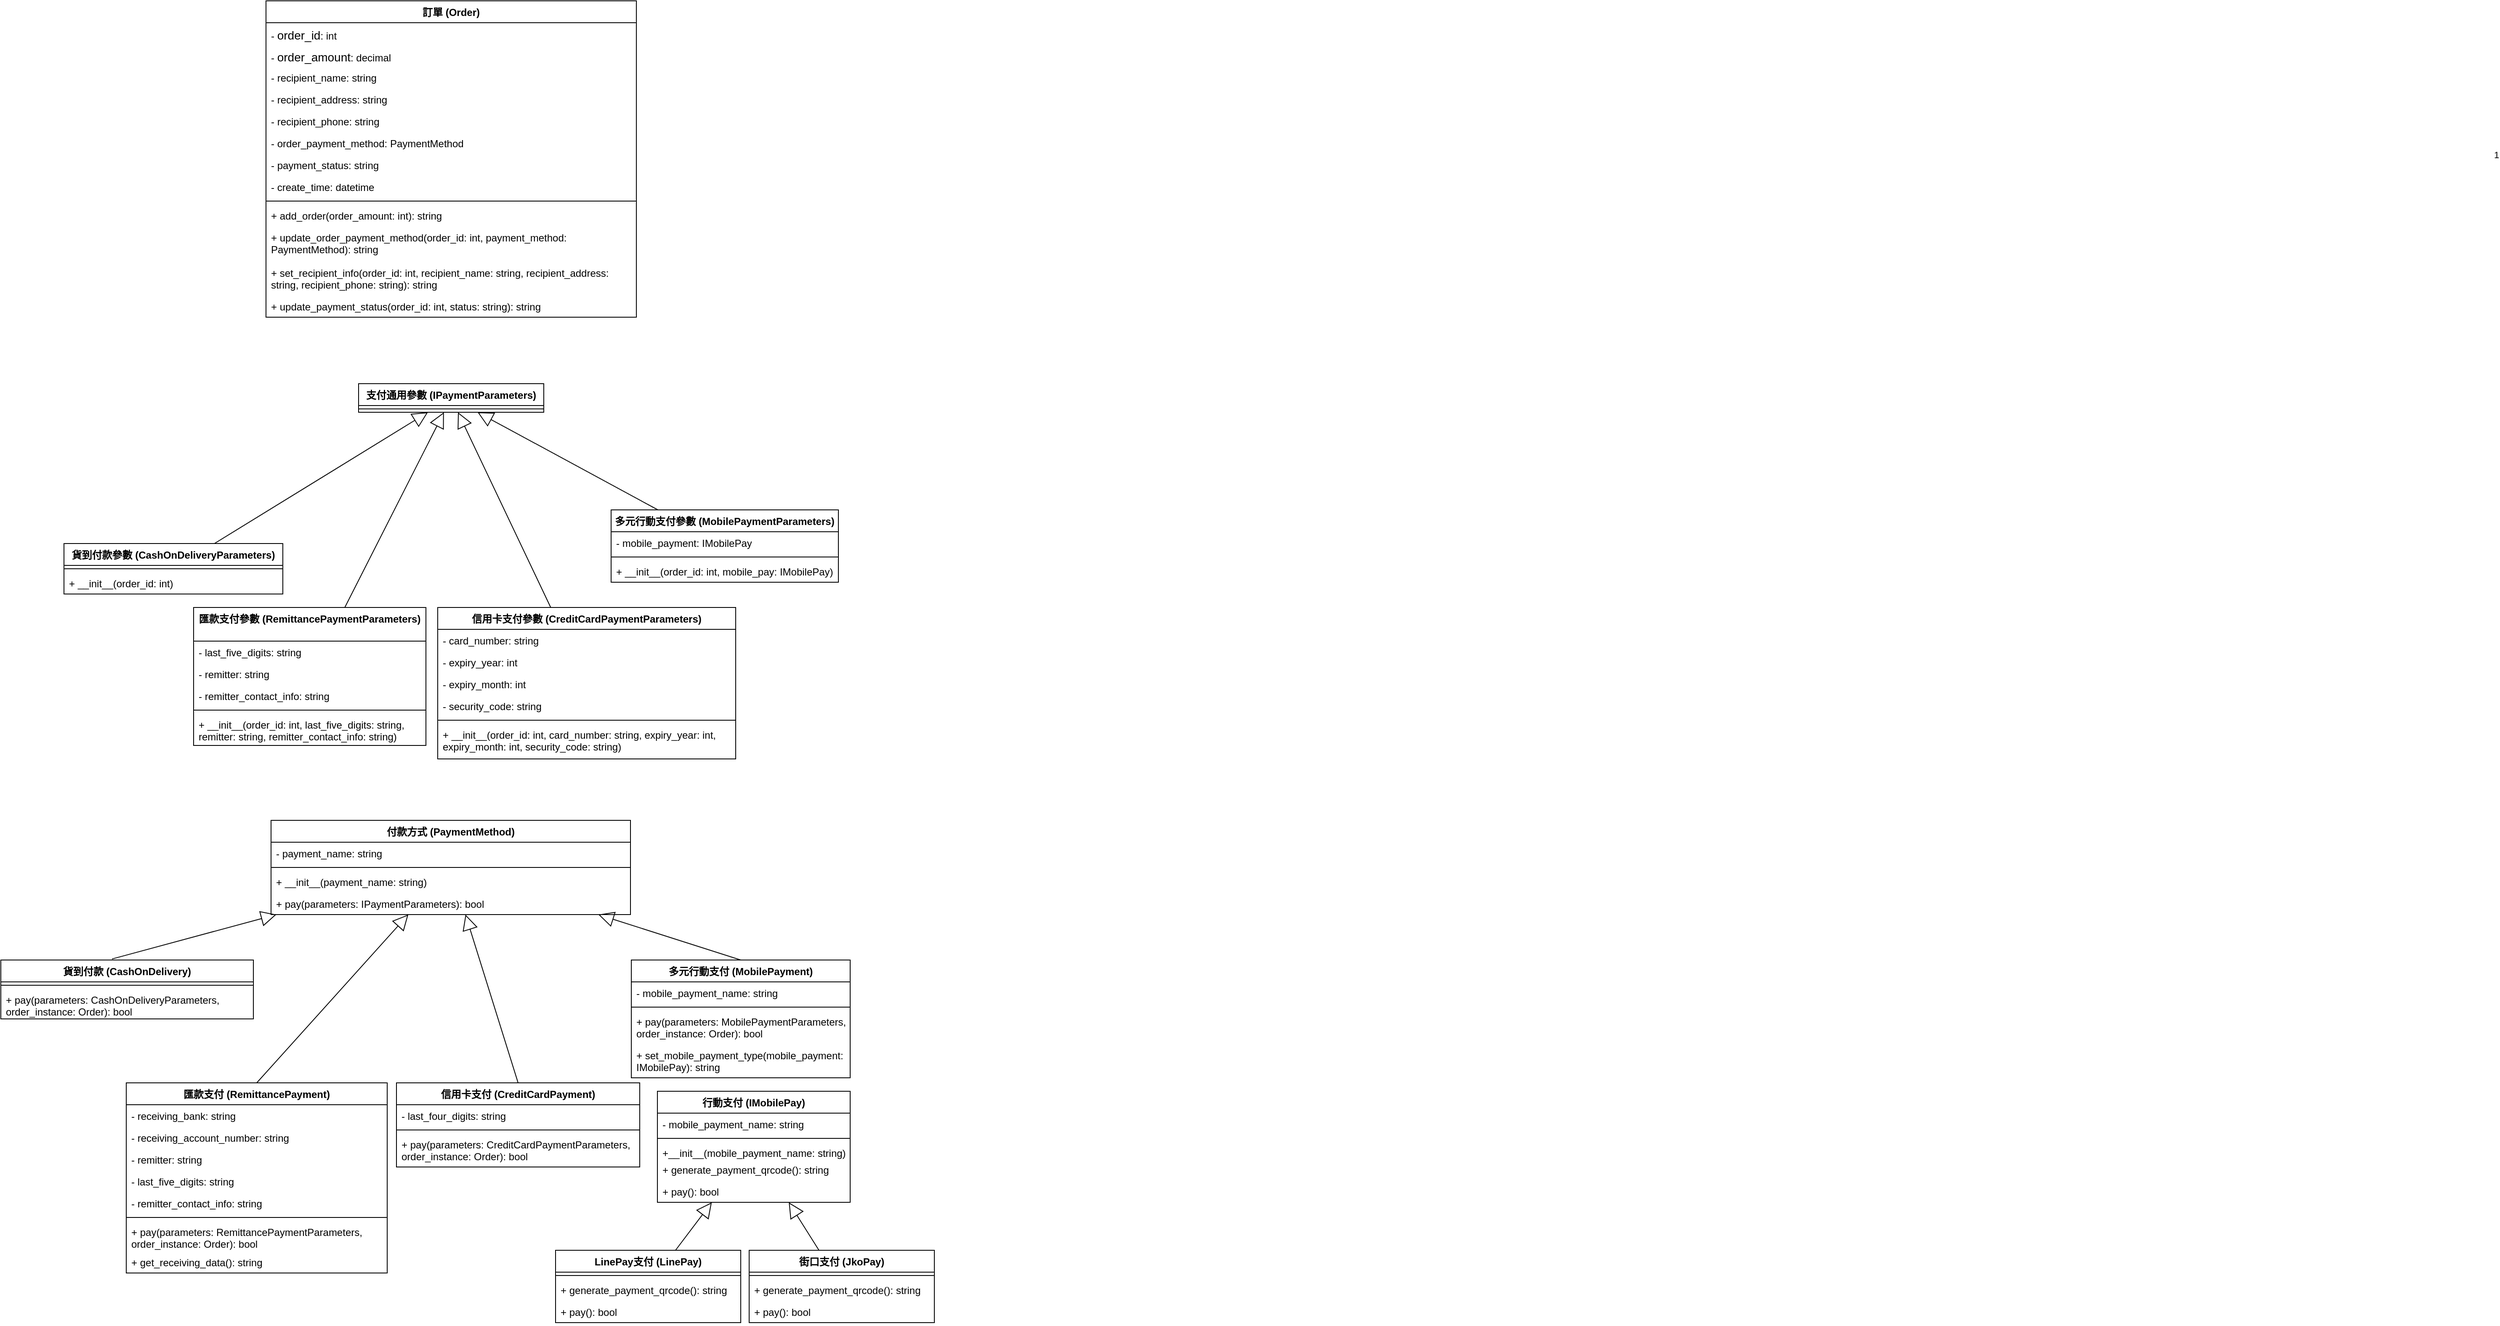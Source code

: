 <mxfile version="25.0.3">
  <diagram name="第 1 页" id="kN2KPB9RIJx70werJEgm">
    <mxGraphModel dx="2931" dy="777" grid="1" gridSize="10" guides="1" tooltips="1" connect="1" arrows="1" fold="1" page="1" pageScale="1" pageWidth="1169" pageHeight="1654" math="0" shadow="0">
      <root>
        <mxCell id="0" />
        <mxCell id="1" parent="0" />
        <mxCell id="q0TdbtP4-X2V0STU8fqp-1" value="訂單 (Order)" style="swimlane;fontStyle=1;align=center;verticalAlign=top;childLayout=stackLayout;horizontal=1;startSize=26;horizontalStack=0;resizeParent=1;resizeParentMax=0;resizeLast=0;collapsible=1;marginBottom=0;whiteSpace=wrap;html=1;" parent="1" vertex="1">
          <mxGeometry x="-804" y="55" width="440" height="376" as="geometry">
            <mxRectangle x="200" y="140" width="160" height="40" as="alternateBounds" />
          </mxGeometry>
        </mxCell>
        <mxCell id="q0TdbtP4-X2V0STU8fqp-2" value="-&amp;nbsp;&lt;span style=&quot;font-family: sans-serif; font-size: 14px; text-wrap-mode: nowrap; background-color: rgb(255, 255, 255);&quot;&gt;order_id&lt;/span&gt;: int" style="text;strokeColor=none;fillColor=none;align=left;verticalAlign=top;spacingLeft=4;spacingRight=4;overflow=hidden;rotatable=0;points=[[0,0.5],[1,0.5]];portConstraint=eastwest;whiteSpace=wrap;html=1;" parent="q0TdbtP4-X2V0STU8fqp-1" vertex="1">
          <mxGeometry y="26" width="440" height="26" as="geometry" />
        </mxCell>
        <mxCell id="q0TdbtP4-X2V0STU8fqp-4" value="-&amp;nbsp;&lt;span style=&quot;font-family: sans-serif; font-size: 14px; text-wrap-mode: nowrap; background-color: rgb(255, 255, 255);&quot;&gt;order_amount&lt;/span&gt;: decimal" style="text;strokeColor=none;fillColor=none;align=left;verticalAlign=top;spacingLeft=4;spacingRight=4;overflow=hidden;rotatable=0;points=[[0,0.5],[1,0.5]];portConstraint=eastwest;whiteSpace=wrap;html=1;" parent="q0TdbtP4-X2V0STU8fqp-1" vertex="1">
          <mxGeometry y="52" width="440" height="26" as="geometry" />
        </mxCell>
        <mxCell id="q0TdbtP4-X2V0STU8fqp-6" value="-&amp;nbsp;&lt;span style=&quot;font-family: sans-serif; text-wrap-mode: nowrap; background-color: rgb(255, 255, 255);&quot;&gt;recipient_name&lt;/span&gt;: string" style="text;strokeColor=none;fillColor=none;align=left;verticalAlign=top;spacingLeft=4;spacingRight=4;overflow=hidden;rotatable=0;points=[[0,0.5],[1,0.5]];portConstraint=eastwest;whiteSpace=wrap;html=1;fontSize=12;" parent="q0TdbtP4-X2V0STU8fqp-1" vertex="1">
          <mxGeometry y="78" width="440" height="26" as="geometry" />
        </mxCell>
        <mxCell id="q0TdbtP4-X2V0STU8fqp-7" value="-&amp;nbsp;&lt;span style=&quot;font-family: sans-serif; text-wrap-mode: nowrap; background-color: rgb(255, 255, 255);&quot;&gt;&lt;font&gt;recipient_address&lt;/font&gt;&lt;/span&gt;: string" style="text;strokeColor=none;fillColor=none;align=left;verticalAlign=top;spacingLeft=4;spacingRight=4;overflow=hidden;rotatable=0;points=[[0,0.5],[1,0.5]];portConstraint=eastwest;whiteSpace=wrap;html=1;" parent="q0TdbtP4-X2V0STU8fqp-1" vertex="1">
          <mxGeometry y="104" width="440" height="26" as="geometry" />
        </mxCell>
        <mxCell id="q0TdbtP4-X2V0STU8fqp-8" value="-&amp;nbsp;&lt;span style=&quot;font-family: sans-serif; text-wrap-mode: nowrap; background-color: rgb(255, 255, 255);&quot;&gt;recipient_phone&lt;/span&gt;: string" style="text;strokeColor=none;fillColor=none;align=left;verticalAlign=top;spacingLeft=4;spacingRight=4;overflow=hidden;rotatable=0;points=[[0,0.5],[1,0.5]];portConstraint=eastwest;whiteSpace=wrap;html=1;fontSize=12;" parent="q0TdbtP4-X2V0STU8fqp-1" vertex="1">
          <mxGeometry y="130" width="440" height="26" as="geometry" />
        </mxCell>
        <mxCell id="q0TdbtP4-X2V0STU8fqp-9" value="-&amp;nbsp;&lt;span style=&quot;font-family: sans-serif; text-wrap-mode: nowrap; background-color: rgb(255, 255, 255);&quot;&gt;order_payment_method&lt;/span&gt;: &lt;font face=&quot;sans-serif&quot;&gt;&lt;span style=&quot;text-wrap-mode: nowrap;&quot;&gt;PaymentMethod&lt;/span&gt;&lt;/font&gt;" style="text;strokeColor=none;fillColor=none;align=left;verticalAlign=top;spacingLeft=4;spacingRight=4;overflow=hidden;rotatable=0;points=[[0,0.5],[1,0.5]];portConstraint=eastwest;whiteSpace=wrap;html=1;fontSize=12;" parent="q0TdbtP4-X2V0STU8fqp-1" vertex="1">
          <mxGeometry y="156" width="440" height="26" as="geometry" />
        </mxCell>
        <mxCell id="q0TdbtP4-X2V0STU8fqp-11" value="- payment_status: string" style="text;strokeColor=none;fillColor=none;align=left;verticalAlign=top;spacingLeft=4;spacingRight=4;overflow=hidden;rotatable=0;points=[[0,0.5],[1,0.5]];portConstraint=eastwest;whiteSpace=wrap;html=1;" parent="q0TdbtP4-X2V0STU8fqp-1" vertex="1">
          <mxGeometry y="182" width="440" height="26" as="geometry" />
        </mxCell>
        <mxCell id="q0TdbtP4-X2V0STU8fqp-12" value="- create_time: datetime" style="text;strokeColor=none;fillColor=none;align=left;verticalAlign=top;spacingLeft=4;spacingRight=4;overflow=hidden;rotatable=0;points=[[0,0.5],[1,0.5]];portConstraint=eastwest;whiteSpace=wrap;html=1;" parent="q0TdbtP4-X2V0STU8fqp-1" vertex="1">
          <mxGeometry y="208" width="440" height="26" as="geometry" />
        </mxCell>
        <mxCell id="q0TdbtP4-X2V0STU8fqp-13" value="" style="line;strokeWidth=1;fillColor=none;align=left;verticalAlign=middle;spacingTop=-1;spacingLeft=3;spacingRight=3;rotatable=0;labelPosition=right;points=[];portConstraint=eastwest;strokeColor=inherit;" parent="q0TdbtP4-X2V0STU8fqp-1" vertex="1">
          <mxGeometry y="234" width="440" height="8" as="geometry" />
        </mxCell>
        <mxCell id="q0TdbtP4-X2V0STU8fqp-14" value="+ add_order(order_amount: int): string" style="text;strokeColor=none;fillColor=none;align=left;verticalAlign=top;spacingLeft=4;spacingRight=4;overflow=hidden;rotatable=0;points=[[0,0.5],[1,0.5]];portConstraint=eastwest;whiteSpace=wrap;html=1;" parent="q0TdbtP4-X2V0STU8fqp-1" vertex="1">
          <mxGeometry y="242" width="440" height="26" as="geometry" />
        </mxCell>
        <mxCell id="zjpzzc-AScPTp0sYewrL-1" value="+ update_order_payment_method(order_id: int, payment_method: PaymentMethod): string" style="text;strokeColor=none;fillColor=none;align=left;verticalAlign=top;spacingLeft=4;spacingRight=4;overflow=hidden;rotatable=0;points=[[0,0.5],[1,0.5]];portConstraint=eastwest;whiteSpace=wrap;html=1;" vertex="1" parent="q0TdbtP4-X2V0STU8fqp-1">
          <mxGeometry y="268" width="440" height="42" as="geometry" />
        </mxCell>
        <mxCell id="4t4U_nMPSx-wu9e17vIo-2" value="+&amp;nbsp;set_recipient_info(order_id: int, recipient_name: string, recipient_address: string, recipient_phone: string): string" style="text;strokeColor=none;fillColor=none;align=left;verticalAlign=top;spacingLeft=4;spacingRight=4;overflow=hidden;rotatable=0;points=[[0,0.5],[1,0.5]];portConstraint=eastwest;whiteSpace=wrap;html=1;" parent="q0TdbtP4-X2V0STU8fqp-1" vertex="1">
          <mxGeometry y="310" width="440" height="40" as="geometry" />
        </mxCell>
        <mxCell id="4t4U_nMPSx-wu9e17vIo-1" value="+ update_payment_status(order_id: int, status: string): string" style="text;strokeColor=none;fillColor=none;align=left;verticalAlign=top;spacingLeft=4;spacingRight=4;overflow=hidden;rotatable=0;points=[[0,0.5],[1,0.5]];portConstraint=eastwest;whiteSpace=wrap;html=1;" parent="q0TdbtP4-X2V0STU8fqp-1" vertex="1">
          <mxGeometry y="350" width="440" height="26" as="geometry" />
        </mxCell>
        <mxCell id="q0TdbtP4-X2V0STU8fqp-16" value="1" style="edgeLabel;resizable=0;html=1;align=left;verticalAlign=bottom;" parent="1" connectable="0" vertex="1">
          <mxGeometry x="1841" y="246" as="geometry" />
        </mxCell>
        <mxCell id="q0TdbtP4-X2V0STU8fqp-17" value="付款方式 (PaymentMethod)" style="swimlane;fontStyle=1;align=center;verticalAlign=top;childLayout=stackLayout;horizontal=1;startSize=26;horizontalStack=0;resizeParent=1;resizeParentMax=0;resizeLast=0;collapsible=1;marginBottom=0;whiteSpace=wrap;html=1;" parent="1" vertex="1">
          <mxGeometry x="-798" y="1029" width="427" height="112" as="geometry">
            <mxRectangle x="200" y="140" width="160" height="40" as="alternateBounds" />
          </mxGeometry>
        </mxCell>
        <mxCell id="q0TdbtP4-X2V0STU8fqp-18" value="- payment_name: string" style="text;strokeColor=none;fillColor=none;align=left;verticalAlign=top;spacingLeft=4;spacingRight=4;overflow=hidden;rotatable=0;points=[[0,0.5],[1,0.5]];portConstraint=eastwest;whiteSpace=wrap;html=1;" parent="q0TdbtP4-X2V0STU8fqp-17" vertex="1">
          <mxGeometry y="26" width="427" height="26" as="geometry" />
        </mxCell>
        <mxCell id="q0TdbtP4-X2V0STU8fqp-22" value="" style="line;strokeWidth=1;fillColor=none;align=left;verticalAlign=middle;spacingTop=-1;spacingLeft=3;spacingRight=3;rotatable=0;labelPosition=right;points=[];portConstraint=eastwest;strokeColor=inherit;" parent="q0TdbtP4-X2V0STU8fqp-17" vertex="1">
          <mxGeometry y="52" width="427" height="8" as="geometry" />
        </mxCell>
        <mxCell id="zjpzzc-AScPTp0sYewrL-2" value="+ __init__(payment_name: string)" style="text;strokeColor=none;fillColor=none;align=left;verticalAlign=top;spacingLeft=4;spacingRight=4;overflow=hidden;rotatable=0;points=[[0,0.5],[1,0.5]];portConstraint=eastwest;whiteSpace=wrap;html=1;" vertex="1" parent="q0TdbtP4-X2V0STU8fqp-17">
          <mxGeometry y="60" width="427" height="26" as="geometry" />
        </mxCell>
        <mxCell id="q0TdbtP4-X2V0STU8fqp-25" value="+ pay(parameters: IPaymentParameters): bool" style="text;strokeColor=none;fillColor=none;align=left;verticalAlign=top;spacingLeft=4;spacingRight=4;overflow=hidden;rotatable=0;points=[[0,0.5],[1,0.5]];portConstraint=eastwest;whiteSpace=wrap;html=1;" parent="q0TdbtP4-X2V0STU8fqp-17" vertex="1">
          <mxGeometry y="86" width="427" height="26" as="geometry" />
        </mxCell>
        <mxCell id="q0TdbtP4-X2V0STU8fqp-29" value="多元行動支付 (MobilePayment)" style="swimlane;fontStyle=1;align=center;verticalAlign=top;childLayout=stackLayout;horizontal=1;startSize=26;horizontalStack=0;resizeParent=1;resizeParentMax=0;resizeLast=0;collapsible=1;marginBottom=0;whiteSpace=wrap;html=1;" parent="1" vertex="1">
          <mxGeometry x="-370" y="1195" width="260" height="140" as="geometry">
            <mxRectangle x="200" y="140" width="160" height="40" as="alternateBounds" />
          </mxGeometry>
        </mxCell>
        <mxCell id="q0TdbtP4-X2V0STU8fqp-30" value="- mobile_payment_name: string" style="text;strokeColor=none;fillColor=none;align=left;verticalAlign=top;spacingLeft=4;spacingRight=4;overflow=hidden;rotatable=0;points=[[0,0.5],[1,0.5]];portConstraint=eastwest;whiteSpace=wrap;html=1;" parent="q0TdbtP4-X2V0STU8fqp-29" vertex="1">
          <mxGeometry y="26" width="260" height="26" as="geometry" />
        </mxCell>
        <mxCell id="q0TdbtP4-X2V0STU8fqp-32" value="" style="line;strokeWidth=1;fillColor=none;align=left;verticalAlign=middle;spacingTop=-1;spacingLeft=3;spacingRight=3;rotatable=0;labelPosition=right;points=[];portConstraint=eastwest;strokeColor=inherit;" parent="q0TdbtP4-X2V0STU8fqp-29" vertex="1">
          <mxGeometry y="52" width="260" height="8" as="geometry" />
        </mxCell>
        <mxCell id="q0TdbtP4-X2V0STU8fqp-33" value="+ pay(parameters: MobilePaymentParameters, order_instance: Order): bool" style="text;strokeColor=none;fillColor=none;align=left;verticalAlign=top;spacingLeft=4;spacingRight=4;overflow=hidden;rotatable=0;points=[[0,0.5],[1,0.5]];portConstraint=eastwest;whiteSpace=wrap;html=1;" parent="q0TdbtP4-X2V0STU8fqp-29" vertex="1">
          <mxGeometry y="60" width="260" height="40" as="geometry" />
        </mxCell>
        <mxCell id="zjpzzc-AScPTp0sYewrL-7" value="+ set_mobile_payment_type(mobile_payment: IMobilePay): string" style="text;strokeColor=none;fillColor=none;align=left;verticalAlign=top;spacingLeft=4;spacingRight=4;overflow=hidden;rotatable=0;points=[[0,0.5],[1,0.5]];portConstraint=eastwest;whiteSpace=wrap;html=1;" vertex="1" parent="q0TdbtP4-X2V0STU8fqp-29">
          <mxGeometry y="100" width="260" height="40" as="geometry" />
        </mxCell>
        <mxCell id="q0TdbtP4-X2V0STU8fqp-34" value="" style="endArrow=block;endSize=16;endFill=0;html=1;rounded=0;exitX=0.5;exitY=0;exitDx=0;exitDy=0;" parent="1" source="q0TdbtP4-X2V0STU8fqp-29" target="q0TdbtP4-X2V0STU8fqp-17" edge="1">
          <mxGeometry width="160" relative="1" as="geometry">
            <mxPoint x="-739" y="919" as="sourcePoint" />
            <mxPoint x="-359" y="1059" as="targetPoint" />
          </mxGeometry>
        </mxCell>
        <mxCell id="q0TdbtP4-X2V0STU8fqp-35" value="信用卡支付 (CreditCardPayment)" style="swimlane;fontStyle=1;align=center;verticalAlign=top;childLayout=stackLayout;horizontal=1;startSize=26;horizontalStack=0;resizeParent=1;resizeParentMax=0;resizeLast=0;collapsible=1;marginBottom=0;whiteSpace=wrap;html=1;" parent="1" vertex="1">
          <mxGeometry x="-649" y="1341" width="289" height="100" as="geometry">
            <mxRectangle x="200" y="140" width="160" height="40" as="alternateBounds" />
          </mxGeometry>
        </mxCell>
        <mxCell id="q0TdbtP4-X2V0STU8fqp-36" value="- last_four_digits: string" style="text;strokeColor=none;fillColor=none;align=left;verticalAlign=top;spacingLeft=4;spacingRight=4;overflow=hidden;rotatable=0;points=[[0,0.5],[1,0.5]];portConstraint=eastwest;whiteSpace=wrap;html=1;" parent="q0TdbtP4-X2V0STU8fqp-35" vertex="1">
          <mxGeometry y="26" width="289" height="26" as="geometry" />
        </mxCell>
        <mxCell id="q0TdbtP4-X2V0STU8fqp-37" value="" style="line;strokeWidth=1;fillColor=none;align=left;verticalAlign=middle;spacingTop=-1;spacingLeft=3;spacingRight=3;rotatable=0;labelPosition=right;points=[];portConstraint=eastwest;strokeColor=inherit;" parent="q0TdbtP4-X2V0STU8fqp-35" vertex="1">
          <mxGeometry y="52" width="289" height="8" as="geometry" />
        </mxCell>
        <mxCell id="q0TdbtP4-X2V0STU8fqp-38" value="+ pay(parameters: CreditCardPaymentParameters, order_instance: Order): bool" style="text;strokeColor=none;fillColor=none;align=left;verticalAlign=top;spacingLeft=4;spacingRight=4;overflow=hidden;rotatable=0;points=[[0,0.5],[1,0.5]];portConstraint=eastwest;whiteSpace=wrap;html=1;" parent="q0TdbtP4-X2V0STU8fqp-35" vertex="1">
          <mxGeometry y="60" width="289" height="40" as="geometry" />
        </mxCell>
        <mxCell id="q0TdbtP4-X2V0STU8fqp-39" value="" style="endArrow=block;endSize=16;endFill=0;html=1;rounded=0;exitX=0.5;exitY=0;exitDx=0;exitDy=0;" parent="1" source="q0TdbtP4-X2V0STU8fqp-35" target="q0TdbtP4-X2V0STU8fqp-17" edge="1">
          <mxGeometry width="160" relative="1" as="geometry">
            <mxPoint x="-205" y="1349" as="sourcePoint" />
            <mxPoint x="-465" y="1179" as="targetPoint" />
          </mxGeometry>
        </mxCell>
        <mxCell id="q0TdbtP4-X2V0STU8fqp-40" value="匯款支付 (RemittancePayment)" style="swimlane;fontStyle=1;align=center;verticalAlign=top;childLayout=stackLayout;horizontal=1;startSize=26;horizontalStack=0;resizeParent=1;resizeParentMax=0;resizeLast=0;collapsible=1;marginBottom=0;whiteSpace=wrap;html=1;" parent="1" vertex="1">
          <mxGeometry x="-970" y="1341" width="310" height="226" as="geometry">
            <mxRectangle x="200" y="140" width="160" height="40" as="alternateBounds" />
          </mxGeometry>
        </mxCell>
        <mxCell id="q0TdbtP4-X2V0STU8fqp-41" value="- receiving_bank: string" style="text;strokeColor=none;fillColor=none;align=left;verticalAlign=top;spacingLeft=4;spacingRight=4;overflow=hidden;rotatable=0;points=[[0,0.5],[1,0.5]];portConstraint=eastwest;whiteSpace=wrap;html=1;" parent="q0TdbtP4-X2V0STU8fqp-40" vertex="1">
          <mxGeometry y="26" width="310" height="26" as="geometry" />
        </mxCell>
        <mxCell id="q0TdbtP4-X2V0STU8fqp-42" value="- receiving_account_number: string" style="text;strokeColor=none;fillColor=none;align=left;verticalAlign=top;spacingLeft=4;spacingRight=4;overflow=hidden;rotatable=0;points=[[0,0.5],[1,0.5]];portConstraint=eastwest;whiteSpace=wrap;html=1;" parent="q0TdbtP4-X2V0STU8fqp-40" vertex="1">
          <mxGeometry y="52" width="310" height="26" as="geometry" />
        </mxCell>
        <mxCell id="q0TdbtP4-X2V0STU8fqp-43" value="- remitter: string" style="text;strokeColor=none;fillColor=none;align=left;verticalAlign=top;spacingLeft=4;spacingRight=4;overflow=hidden;rotatable=0;points=[[0,0.5],[1,0.5]];portConstraint=eastwest;whiteSpace=wrap;html=1;" parent="q0TdbtP4-X2V0STU8fqp-40" vertex="1">
          <mxGeometry y="78" width="310" height="26" as="geometry" />
        </mxCell>
        <mxCell id="q0TdbtP4-X2V0STU8fqp-44" value="- last_five_digits: string" style="text;strokeColor=none;fillColor=none;align=left;verticalAlign=top;spacingLeft=4;spacingRight=4;overflow=hidden;rotatable=0;points=[[0,0.5],[1,0.5]];portConstraint=eastwest;whiteSpace=wrap;html=1;" parent="q0TdbtP4-X2V0STU8fqp-40" vertex="1">
          <mxGeometry y="104" width="310" height="26" as="geometry" />
        </mxCell>
        <mxCell id="q0TdbtP4-X2V0STU8fqp-45" value="- remitter_contact_info: string" style="text;strokeColor=none;fillColor=none;align=left;verticalAlign=top;spacingLeft=4;spacingRight=4;overflow=hidden;rotatable=0;points=[[0,0.5],[1,0.5]];portConstraint=eastwest;whiteSpace=wrap;html=1;" parent="q0TdbtP4-X2V0STU8fqp-40" vertex="1">
          <mxGeometry y="130" width="310" height="26" as="geometry" />
        </mxCell>
        <mxCell id="q0TdbtP4-X2V0STU8fqp-46" value="" style="line;strokeWidth=1;fillColor=none;align=left;verticalAlign=middle;spacingTop=-1;spacingLeft=3;spacingRight=3;rotatable=0;labelPosition=right;points=[];portConstraint=eastwest;strokeColor=inherit;" parent="q0TdbtP4-X2V0STU8fqp-40" vertex="1">
          <mxGeometry y="156" width="310" height="8" as="geometry" />
        </mxCell>
        <mxCell id="q0TdbtP4-X2V0STU8fqp-47" value="+ pay(parameters: RemittancePaymentParameters, order_instance: Order): bool" style="text;strokeColor=none;fillColor=none;align=left;verticalAlign=top;spacingLeft=4;spacingRight=4;overflow=hidden;rotatable=0;points=[[0,0.5],[1,0.5]];portConstraint=eastwest;whiteSpace=wrap;html=1;" parent="q0TdbtP4-X2V0STU8fqp-40" vertex="1">
          <mxGeometry y="164" width="310" height="36" as="geometry" />
        </mxCell>
        <mxCell id="zjpzzc-AScPTp0sYewrL-6" value="+ get_receiving_data(): string" style="text;strokeColor=none;fillColor=none;align=left;verticalAlign=top;spacingLeft=4;spacingRight=4;overflow=hidden;rotatable=0;points=[[0,0.5],[1,0.5]];portConstraint=eastwest;whiteSpace=wrap;html=1;" vertex="1" parent="q0TdbtP4-X2V0STU8fqp-40">
          <mxGeometry y="200" width="310" height="26" as="geometry" />
        </mxCell>
        <mxCell id="q0TdbtP4-X2V0STU8fqp-48" value="" style="endArrow=block;endSize=16;endFill=0;html=1;rounded=0;exitX=0.5;exitY=0;exitDx=0;exitDy=0;" parent="1" source="q0TdbtP4-X2V0STU8fqp-40" target="q0TdbtP4-X2V0STU8fqp-17" edge="1">
          <mxGeometry width="160" relative="1" as="geometry">
            <mxPoint x="-585" y="1339" as="sourcePoint" />
            <mxPoint x="-471" y="1177" as="targetPoint" />
          </mxGeometry>
        </mxCell>
        <mxCell id="4t4U_nMPSx-wu9e17vIo-3" value="貨到付款 (CashOnDelivery)" style="swimlane;fontStyle=1;align=center;verticalAlign=top;childLayout=stackLayout;horizontal=1;startSize=26;horizontalStack=0;resizeParent=1;resizeParentMax=0;resizeLast=0;collapsible=1;marginBottom=0;whiteSpace=wrap;html=1;" parent="1" vertex="1">
          <mxGeometry x="-1119" y="1195" width="300" height="70" as="geometry">
            <mxRectangle x="200" y="140" width="160" height="40" as="alternateBounds" />
          </mxGeometry>
        </mxCell>
        <mxCell id="4t4U_nMPSx-wu9e17vIo-5" value="" style="line;strokeWidth=1;fillColor=none;align=left;verticalAlign=middle;spacingTop=-1;spacingLeft=3;spacingRight=3;rotatable=0;labelPosition=right;points=[];portConstraint=eastwest;strokeColor=inherit;" parent="4t4U_nMPSx-wu9e17vIo-3" vertex="1">
          <mxGeometry y="26" width="300" height="8" as="geometry" />
        </mxCell>
        <mxCell id="4t4U_nMPSx-wu9e17vIo-6" value="+ pay(parameters: CashOnDeliveryParameters, order_instance: Order): bool" style="text;strokeColor=none;fillColor=none;align=left;verticalAlign=top;spacingLeft=4;spacingRight=4;overflow=hidden;rotatable=0;points=[[0,0.5],[1,0.5]];portConstraint=eastwest;whiteSpace=wrap;html=1;" parent="4t4U_nMPSx-wu9e17vIo-3" vertex="1">
          <mxGeometry y="34" width="300" height="36" as="geometry" />
        </mxCell>
        <mxCell id="4t4U_nMPSx-wu9e17vIo-7" value="" style="endArrow=block;endSize=16;endFill=0;html=1;rounded=0;exitX=0.44;exitY=-0.017;exitDx=0;exitDy=0;exitPerimeter=0;" parent="1" source="4t4U_nMPSx-wu9e17vIo-3" target="q0TdbtP4-X2V0STU8fqp-17" edge="1">
          <mxGeometry width="160" relative="1" as="geometry">
            <mxPoint x="-864" y="1349" as="sourcePoint" />
            <mxPoint x="-574" y="1049" as="targetPoint" />
          </mxGeometry>
        </mxCell>
        <mxCell id="4t4U_nMPSx-wu9e17vIo-8" value="行動支付 (IMobilePay)" style="swimlane;fontStyle=1;align=center;verticalAlign=top;childLayout=stackLayout;horizontal=1;startSize=26;horizontalStack=0;resizeParent=1;resizeParentMax=0;resizeLast=0;collapsible=1;marginBottom=0;whiteSpace=wrap;html=1;" parent="1" vertex="1">
          <mxGeometry x="-339" y="1351" width="229" height="132" as="geometry">
            <mxRectangle x="200" y="140" width="160" height="40" as="alternateBounds" />
          </mxGeometry>
        </mxCell>
        <mxCell id="4t4U_nMPSx-wu9e17vIo-9" value="- mobile_payment_name: string" style="text;strokeColor=none;fillColor=none;align=left;verticalAlign=top;spacingLeft=4;spacingRight=4;overflow=hidden;rotatable=0;points=[[0,0.5],[1,0.5]];portConstraint=eastwest;whiteSpace=wrap;html=1;" parent="4t4U_nMPSx-wu9e17vIo-8" vertex="1">
          <mxGeometry y="26" width="229" height="26" as="geometry" />
        </mxCell>
        <mxCell id="4t4U_nMPSx-wu9e17vIo-10" value="" style="line;strokeWidth=1;fillColor=none;align=left;verticalAlign=middle;spacingTop=-1;spacingLeft=3;spacingRight=3;rotatable=0;labelPosition=right;points=[];portConstraint=eastwest;strokeColor=inherit;" parent="4t4U_nMPSx-wu9e17vIo-8" vertex="1">
          <mxGeometry y="52" width="229" height="8" as="geometry" />
        </mxCell>
        <mxCell id="zjpzzc-AScPTp0sYewrL-3" value="+__init__(mobile_payment_name: string)" style="text;strokeColor=none;fillColor=none;align=left;verticalAlign=top;spacingLeft=4;spacingRight=4;overflow=hidden;rotatable=0;points=[[0,0.5],[1,0.5]];portConstraint=eastwest;whiteSpace=wrap;html=1;" vertex="1" parent="4t4U_nMPSx-wu9e17vIo-8">
          <mxGeometry y="60" width="229" height="20" as="geometry" />
        </mxCell>
        <mxCell id="zjpzzc-AScPTp0sYewrL-4" value="+ generate_payment_qrcode(): string" style="text;strokeColor=none;fillColor=none;align=left;verticalAlign=top;spacingLeft=4;spacingRight=4;overflow=hidden;rotatable=0;points=[[0,0.5],[1,0.5]];portConstraint=eastwest;whiteSpace=wrap;html=1;" vertex="1" parent="4t4U_nMPSx-wu9e17vIo-8">
          <mxGeometry y="80" width="229" height="26" as="geometry" />
        </mxCell>
        <mxCell id="4t4U_nMPSx-wu9e17vIo-11" value="+ pay(): bool" style="text;strokeColor=none;fillColor=none;align=left;verticalAlign=top;spacingLeft=4;spacingRight=4;overflow=hidden;rotatable=0;points=[[0,0.5],[1,0.5]];portConstraint=eastwest;whiteSpace=wrap;html=1;" parent="4t4U_nMPSx-wu9e17vIo-8" vertex="1">
          <mxGeometry y="106" width="229" height="26" as="geometry" />
        </mxCell>
        <mxCell id="4t4U_nMPSx-wu9e17vIo-12" value="LinePay支付 (LinePay)" style="swimlane;fontStyle=1;align=center;verticalAlign=top;childLayout=stackLayout;horizontal=1;startSize=26;horizontalStack=0;resizeParent=1;resizeParentMax=0;resizeLast=0;collapsible=1;marginBottom=0;whiteSpace=wrap;html=1;" parent="1" vertex="1">
          <mxGeometry x="-460" y="1540" width="220" height="86" as="geometry">
            <mxRectangle x="200" y="140" width="160" height="40" as="alternateBounds" />
          </mxGeometry>
        </mxCell>
        <mxCell id="4t4U_nMPSx-wu9e17vIo-14" value="" style="line;strokeWidth=1;fillColor=none;align=left;verticalAlign=middle;spacingTop=-1;spacingLeft=3;spacingRight=3;rotatable=0;labelPosition=right;points=[];portConstraint=eastwest;strokeColor=inherit;" parent="4t4U_nMPSx-wu9e17vIo-12" vertex="1">
          <mxGeometry y="26" width="220" height="8" as="geometry" />
        </mxCell>
        <mxCell id="zjpzzc-AScPTp0sYewrL-8" value="+ generate_payment_qrcode(): string" style="text;strokeColor=none;fillColor=none;align=left;verticalAlign=top;spacingLeft=4;spacingRight=4;overflow=hidden;rotatable=0;points=[[0,0.5],[1,0.5]];portConstraint=eastwest;whiteSpace=wrap;html=1;" vertex="1" parent="4t4U_nMPSx-wu9e17vIo-12">
          <mxGeometry y="34" width="220" height="26" as="geometry" />
        </mxCell>
        <mxCell id="4t4U_nMPSx-wu9e17vIo-15" value="+ pay(): bool" style="text;strokeColor=none;fillColor=none;align=left;verticalAlign=top;spacingLeft=4;spacingRight=4;overflow=hidden;rotatable=0;points=[[0,0.5],[1,0.5]];portConstraint=eastwest;whiteSpace=wrap;html=1;" parent="4t4U_nMPSx-wu9e17vIo-12" vertex="1">
          <mxGeometry y="60" width="220" height="26" as="geometry" />
        </mxCell>
        <mxCell id="4t4U_nMPSx-wu9e17vIo-16" value="" style="endArrow=block;endSize=16;endFill=0;html=1;rounded=0;" parent="1" source="4t4U_nMPSx-wu9e17vIo-12" target="4t4U_nMPSx-wu9e17vIo-8" edge="1">
          <mxGeometry width="160" relative="1" as="geometry">
            <mxPoint x="-151" y="1900" as="sourcePoint" />
            <mxPoint x="559" y="1599" as="targetPoint" />
          </mxGeometry>
        </mxCell>
        <mxCell id="4t4U_nMPSx-wu9e17vIo-17" value="街口支付 (JkoPay)" style="swimlane;fontStyle=1;align=center;verticalAlign=top;childLayout=stackLayout;horizontal=1;startSize=26;horizontalStack=0;resizeParent=1;resizeParentMax=0;resizeLast=0;collapsible=1;marginBottom=0;whiteSpace=wrap;html=1;" parent="1" vertex="1">
          <mxGeometry x="-230" y="1540" width="220" height="86" as="geometry">
            <mxRectangle x="200" y="140" width="160" height="40" as="alternateBounds" />
          </mxGeometry>
        </mxCell>
        <mxCell id="4t4U_nMPSx-wu9e17vIo-18" value="" style="line;strokeWidth=1;fillColor=none;align=left;verticalAlign=middle;spacingTop=-1;spacingLeft=3;spacingRight=3;rotatable=0;labelPosition=right;points=[];portConstraint=eastwest;strokeColor=inherit;" parent="4t4U_nMPSx-wu9e17vIo-17" vertex="1">
          <mxGeometry y="26" width="220" height="8" as="geometry" />
        </mxCell>
        <mxCell id="zjpzzc-AScPTp0sYewrL-9" value="+ generate_payment_qrcode(): string" style="text;strokeColor=none;fillColor=none;align=left;verticalAlign=top;spacingLeft=4;spacingRight=4;overflow=hidden;rotatable=0;points=[[0,0.5],[1,0.5]];portConstraint=eastwest;whiteSpace=wrap;html=1;" vertex="1" parent="4t4U_nMPSx-wu9e17vIo-17">
          <mxGeometry y="34" width="220" height="26" as="geometry" />
        </mxCell>
        <mxCell id="4t4U_nMPSx-wu9e17vIo-19" value="+ pay(): bool" style="text;strokeColor=none;fillColor=none;align=left;verticalAlign=top;spacingLeft=4;spacingRight=4;overflow=hidden;rotatable=0;points=[[0,0.5],[1,0.5]];portConstraint=eastwest;whiteSpace=wrap;html=1;" parent="4t4U_nMPSx-wu9e17vIo-17" vertex="1">
          <mxGeometry y="60" width="220" height="26" as="geometry" />
        </mxCell>
        <mxCell id="4t4U_nMPSx-wu9e17vIo-20" value="" style="endArrow=block;endSize=16;endFill=0;html=1;rounded=0;" parent="1" source="4t4U_nMPSx-wu9e17vIo-17" target="4t4U_nMPSx-wu9e17vIo-8" edge="1">
          <mxGeometry width="160" relative="1" as="geometry">
            <mxPoint x="-227" y="1481" as="sourcePoint" />
            <mxPoint x="-136" y="1397" as="targetPoint" />
          </mxGeometry>
        </mxCell>
        <mxCell id="4t4U_nMPSx-wu9e17vIo-21" value="支付通用參數 (IPaymentParameters)" style="swimlane;fontStyle=1;align=center;verticalAlign=top;childLayout=stackLayout;horizontal=1;startSize=26;horizontalStack=0;resizeParent=1;resizeParentMax=0;resizeLast=0;collapsible=1;marginBottom=0;whiteSpace=wrap;html=1;" parent="1" vertex="1">
          <mxGeometry x="-694" y="510" width="220" height="34" as="geometry">
            <mxRectangle x="200" y="140" width="160" height="40" as="alternateBounds" />
          </mxGeometry>
        </mxCell>
        <mxCell id="4t4U_nMPSx-wu9e17vIo-23" value="" style="line;strokeWidth=1;fillColor=none;align=left;verticalAlign=middle;spacingTop=-1;spacingLeft=3;spacingRight=3;rotatable=0;labelPosition=right;points=[];portConstraint=eastwest;strokeColor=inherit;" parent="4t4U_nMPSx-wu9e17vIo-21" vertex="1">
          <mxGeometry y="26" width="220" height="8" as="geometry" />
        </mxCell>
        <mxCell id="4t4U_nMPSx-wu9e17vIo-25" value="貨到付款參數 (CashOnDeliveryParameters)" style="swimlane;fontStyle=1;align=center;verticalAlign=top;childLayout=stackLayout;horizontal=1;startSize=26;horizontalStack=0;resizeParent=1;resizeParentMax=0;resizeLast=0;collapsible=1;marginBottom=0;whiteSpace=wrap;html=1;" parent="1" vertex="1">
          <mxGeometry x="-1044" y="700" width="260" height="60" as="geometry">
            <mxRectangle x="200" y="140" width="160" height="40" as="alternateBounds" />
          </mxGeometry>
        </mxCell>
        <mxCell id="4t4U_nMPSx-wu9e17vIo-26" value="" style="line;strokeWidth=1;fillColor=none;align=left;verticalAlign=middle;spacingTop=-1;spacingLeft=3;spacingRight=3;rotatable=0;labelPosition=right;points=[];portConstraint=eastwest;strokeColor=inherit;" parent="4t4U_nMPSx-wu9e17vIo-25" vertex="1">
          <mxGeometry y="26" width="260" height="8" as="geometry" />
        </mxCell>
        <mxCell id="zjpzzc-AScPTp0sYewrL-5" value="+ __init__(order_id: int)" style="text;strokeColor=none;fillColor=none;align=left;verticalAlign=top;spacingLeft=4;spacingRight=4;overflow=hidden;rotatable=0;points=[[0,0.5],[1,0.5]];portConstraint=eastwest;whiteSpace=wrap;html=1;" vertex="1" parent="4t4U_nMPSx-wu9e17vIo-25">
          <mxGeometry y="34" width="260" height="26" as="geometry" />
        </mxCell>
        <mxCell id="4t4U_nMPSx-wu9e17vIo-29" value="" style="endArrow=block;endSize=16;endFill=0;html=1;rounded=0;" parent="1" source="4t4U_nMPSx-wu9e17vIo-25" target="4t4U_nMPSx-wu9e17vIo-21" edge="1">
          <mxGeometry width="160" relative="1" as="geometry">
            <mxPoint x="168" y="900" as="sourcePoint" />
            <mxPoint x="259" y="816" as="targetPoint" />
          </mxGeometry>
        </mxCell>
        <mxCell id="4t4U_nMPSx-wu9e17vIo-32" value="信用卡支付參數 (CreditCardPaymentParameters)" style="swimlane;fontStyle=1;align=center;verticalAlign=top;childLayout=stackLayout;horizontal=1;startSize=26;horizontalStack=0;resizeParent=1;resizeParentMax=0;resizeLast=0;collapsible=1;marginBottom=0;whiteSpace=wrap;html=1;" parent="1" vertex="1">
          <mxGeometry x="-600" y="776" width="354" height="180" as="geometry">
            <mxRectangle x="200" y="140" width="160" height="40" as="alternateBounds" />
          </mxGeometry>
        </mxCell>
        <mxCell id="4t4U_nMPSx-wu9e17vIo-33" value="- card_number: string" style="text;strokeColor=none;fillColor=none;align=left;verticalAlign=top;spacingLeft=4;spacingRight=4;overflow=hidden;rotatable=0;points=[[0,0.5],[1,0.5]];portConstraint=eastwest;whiteSpace=wrap;html=1;" parent="4t4U_nMPSx-wu9e17vIo-32" vertex="1">
          <mxGeometry y="26" width="354" height="26" as="geometry" />
        </mxCell>
        <mxCell id="4t4U_nMPSx-wu9e17vIo-40" value="- expiry_year: int" style="text;strokeColor=none;fillColor=none;align=left;verticalAlign=top;spacingLeft=4;spacingRight=4;overflow=hidden;rotatable=0;points=[[0,0.5],[1,0.5]];portConstraint=eastwest;whiteSpace=wrap;html=1;" parent="4t4U_nMPSx-wu9e17vIo-32" vertex="1">
          <mxGeometry y="52" width="354" height="26" as="geometry" />
        </mxCell>
        <mxCell id="4t4U_nMPSx-wu9e17vIo-41" value="- expiry_month: int" style="text;strokeColor=none;fillColor=none;align=left;verticalAlign=top;spacingLeft=4;spacingRight=4;overflow=hidden;rotatable=0;points=[[0,0.5],[1,0.5]];portConstraint=eastwest;whiteSpace=wrap;html=1;" parent="4t4U_nMPSx-wu9e17vIo-32" vertex="1">
          <mxGeometry y="78" width="354" height="26" as="geometry" />
        </mxCell>
        <mxCell id="4t4U_nMPSx-wu9e17vIo-42" value="- security_code: string" style="text;strokeColor=none;fillColor=none;align=left;verticalAlign=top;spacingLeft=4;spacingRight=4;overflow=hidden;rotatable=0;points=[[0,0.5],[1,0.5]];portConstraint=eastwest;whiteSpace=wrap;html=1;" parent="4t4U_nMPSx-wu9e17vIo-32" vertex="1">
          <mxGeometry y="104" width="354" height="26" as="geometry" />
        </mxCell>
        <mxCell id="4t4U_nMPSx-wu9e17vIo-34" value="" style="line;strokeWidth=1;fillColor=none;align=left;verticalAlign=middle;spacingTop=-1;spacingLeft=3;spacingRight=3;rotatable=0;labelPosition=right;points=[];portConstraint=eastwest;strokeColor=inherit;" parent="4t4U_nMPSx-wu9e17vIo-32" vertex="1">
          <mxGeometry y="130" width="354" height="8" as="geometry" />
        </mxCell>
        <mxCell id="4t4U_nMPSx-wu9e17vIo-35" value="+ __init__(order_id: int, card_number: string, expiry_year: int, expiry_month: int, security_code: string)" style="text;strokeColor=none;fillColor=none;align=left;verticalAlign=top;spacingLeft=4;spacingRight=4;overflow=hidden;rotatable=0;points=[[0,0.5],[1,0.5]];portConstraint=eastwest;whiteSpace=wrap;html=1;" parent="4t4U_nMPSx-wu9e17vIo-32" vertex="1">
          <mxGeometry y="138" width="354" height="42" as="geometry" />
        </mxCell>
        <mxCell id="4t4U_nMPSx-wu9e17vIo-43" value="" style="endArrow=block;endSize=16;endFill=0;html=1;rounded=0;" parent="1" source="4t4U_nMPSx-wu9e17vIo-32" target="4t4U_nMPSx-wu9e17vIo-21" edge="1">
          <mxGeometry width="160" relative="1" as="geometry">
            <mxPoint x="-681" y="800" as="sourcePoint" />
            <mxPoint x="-522" y="704" as="targetPoint" />
          </mxGeometry>
        </mxCell>
        <mxCell id="4t4U_nMPSx-wu9e17vIo-44" value="匯款支付參數 (RemittancePaymentParameters)" style="swimlane;fontStyle=1;align=center;verticalAlign=top;childLayout=stackLayout;horizontal=1;startSize=40;horizontalStack=0;resizeParent=1;resizeParentMax=0;resizeLast=0;collapsible=1;marginBottom=0;whiteSpace=wrap;html=1;" parent="1" vertex="1">
          <mxGeometry x="-890" y="776" width="276" height="164" as="geometry">
            <mxRectangle x="200" y="140" width="160" height="40" as="alternateBounds" />
          </mxGeometry>
        </mxCell>
        <mxCell id="4t4U_nMPSx-wu9e17vIo-45" value="- last_five_digits: string" style="text;strokeColor=none;fillColor=none;align=left;verticalAlign=top;spacingLeft=4;spacingRight=4;overflow=hidden;rotatable=0;points=[[0,0.5],[1,0.5]];portConstraint=eastwest;whiteSpace=wrap;html=1;" parent="4t4U_nMPSx-wu9e17vIo-44" vertex="1">
          <mxGeometry y="40" width="276" height="26" as="geometry" />
        </mxCell>
        <mxCell id="4t4U_nMPSx-wu9e17vIo-46" value="- remitter: string" style="text;strokeColor=none;fillColor=none;align=left;verticalAlign=top;spacingLeft=4;spacingRight=4;overflow=hidden;rotatable=0;points=[[0,0.5],[1,0.5]];portConstraint=eastwest;whiteSpace=wrap;html=1;" parent="4t4U_nMPSx-wu9e17vIo-44" vertex="1">
          <mxGeometry y="66" width="276" height="26" as="geometry" />
        </mxCell>
        <mxCell id="4t4U_nMPSx-wu9e17vIo-47" value="- remitter_contact_info: string" style="text;strokeColor=none;fillColor=none;align=left;verticalAlign=top;spacingLeft=4;spacingRight=4;overflow=hidden;rotatable=0;points=[[0,0.5],[1,0.5]];portConstraint=eastwest;whiteSpace=wrap;html=1;" parent="4t4U_nMPSx-wu9e17vIo-44" vertex="1">
          <mxGeometry y="92" width="276" height="26" as="geometry" />
        </mxCell>
        <mxCell id="4t4U_nMPSx-wu9e17vIo-49" value="" style="line;strokeWidth=1;fillColor=none;align=left;verticalAlign=middle;spacingTop=-1;spacingLeft=3;spacingRight=3;rotatable=0;labelPosition=right;points=[];portConstraint=eastwest;strokeColor=inherit;" parent="4t4U_nMPSx-wu9e17vIo-44" vertex="1">
          <mxGeometry y="118" width="276" height="8" as="geometry" />
        </mxCell>
        <mxCell id="4t4U_nMPSx-wu9e17vIo-50" value="+ __init__(order_id: int,&amp;nbsp;last_five_digits: string, remitter: string, remitter_contact_info: string)" style="text;strokeColor=none;fillColor=none;align=left;verticalAlign=top;spacingLeft=4;spacingRight=4;overflow=hidden;rotatable=0;points=[[0,0.5],[1,0.5]];portConstraint=eastwest;whiteSpace=wrap;html=1;" parent="4t4U_nMPSx-wu9e17vIo-44" vertex="1">
          <mxGeometry y="126" width="276" height="38" as="geometry" />
        </mxCell>
        <mxCell id="4t4U_nMPSx-wu9e17vIo-51" value="" style="endArrow=block;endSize=16;endFill=0;html=1;rounded=0;" parent="1" source="4t4U_nMPSx-wu9e17vIo-44" target="4t4U_nMPSx-wu9e17vIo-21" edge="1">
          <mxGeometry width="160" relative="1" as="geometry">
            <mxPoint x="-414" y="800" as="sourcePoint" />
            <mxPoint x="-482" y="704" as="targetPoint" />
          </mxGeometry>
        </mxCell>
        <mxCell id="4t4U_nMPSx-wu9e17vIo-59" value="多元行動支付參數 (MobilePaymentParameters)" style="swimlane;fontStyle=1;align=center;verticalAlign=top;childLayout=stackLayout;horizontal=1;startSize=26;horizontalStack=0;resizeParent=1;resizeParentMax=0;resizeLast=0;collapsible=1;marginBottom=0;whiteSpace=wrap;html=1;" parent="1" vertex="1">
          <mxGeometry x="-394" y="660" width="270" height="86" as="geometry">
            <mxRectangle x="200" y="140" width="160" height="40" as="alternateBounds" />
          </mxGeometry>
        </mxCell>
        <mxCell id="4t4U_nMPSx-wu9e17vIo-60" value="- mobile_payment: IMobilePay" style="text;strokeColor=none;fillColor=none;align=left;verticalAlign=top;spacingLeft=4;spacingRight=4;overflow=hidden;rotatable=0;points=[[0,0.5],[1,0.5]];portConstraint=eastwest;whiteSpace=wrap;html=1;" parent="4t4U_nMPSx-wu9e17vIo-59" vertex="1">
          <mxGeometry y="26" width="270" height="26" as="geometry" />
        </mxCell>
        <mxCell id="4t4U_nMPSx-wu9e17vIo-63" value="" style="line;strokeWidth=1;fillColor=none;align=left;verticalAlign=middle;spacingTop=-1;spacingLeft=3;spacingRight=3;rotatable=0;labelPosition=right;points=[];portConstraint=eastwest;strokeColor=inherit;" parent="4t4U_nMPSx-wu9e17vIo-59" vertex="1">
          <mxGeometry y="52" width="270" height="8" as="geometry" />
        </mxCell>
        <mxCell id="4t4U_nMPSx-wu9e17vIo-64" value="+ __init__(order_id: int,&amp;nbsp;mobile_pay: IMobilePay)" style="text;strokeColor=none;fillColor=none;align=left;verticalAlign=top;spacingLeft=4;spacingRight=4;overflow=hidden;rotatable=0;points=[[0,0.5],[1,0.5]];portConstraint=eastwest;whiteSpace=wrap;html=1;" parent="4t4U_nMPSx-wu9e17vIo-59" vertex="1">
          <mxGeometry y="60" width="270" height="26" as="geometry" />
        </mxCell>
        <mxCell id="4t4U_nMPSx-wu9e17vIo-65" value="" style="endArrow=block;endSize=16;endFill=0;html=1;rounded=0;" parent="1" source="4t4U_nMPSx-wu9e17vIo-59" target="4t4U_nMPSx-wu9e17vIo-21" edge="1">
          <mxGeometry width="160" relative="1" as="geometry">
            <mxPoint x="-681" y="800" as="sourcePoint" />
            <mxPoint x="-522" y="704" as="targetPoint" />
          </mxGeometry>
        </mxCell>
      </root>
    </mxGraphModel>
  </diagram>
</mxfile>
